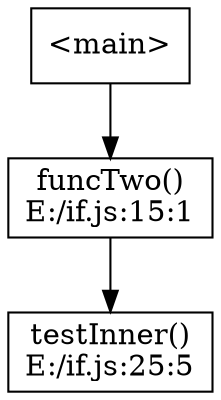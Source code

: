 digraph {
  f3 [shape=box label="funcTwo()\nE:/if.js:15:1"]
  f0 -> f3
  f4 [shape=box label="testInner()\nE:/if.js:25:5"]
  f3 -> f4
  f0 [shape=box label="<main>"]}
